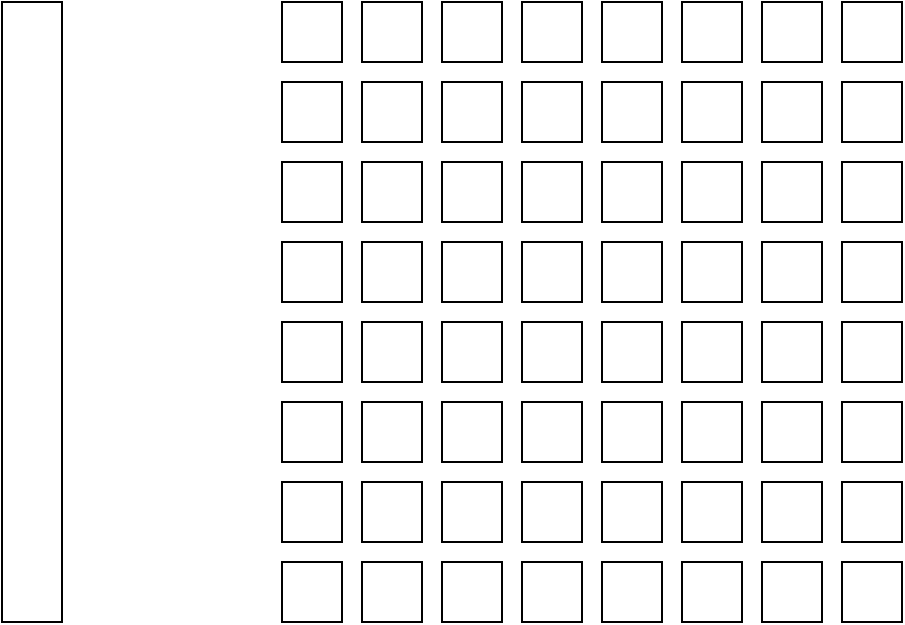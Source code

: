 <mxfile version="21.1.8" type="github">
  <diagram name="페이지-1" id="brf2gDq2IS7utrXP4Lgy">
    <mxGraphModel dx="2074" dy="1150" grid="1" gridSize="10" guides="1" tooltips="1" connect="1" arrows="1" fold="1" page="1" pageScale="1" pageWidth="827" pageHeight="1169" math="0" shadow="0">
      <root>
        <mxCell id="0" />
        <mxCell id="1" parent="0" />
        <mxCell id="QDSmXFoF4ZkWegxllBMF-1" value="" style="rounded=0;whiteSpace=wrap;html=1;" vertex="1" parent="1">
          <mxGeometry x="490" y="300" width="30" height="30" as="geometry" />
        </mxCell>
        <mxCell id="QDSmXFoF4ZkWegxllBMF-2" value="" style="rounded=0;whiteSpace=wrap;html=1;" vertex="1" parent="1">
          <mxGeometry x="490" y="340" width="30" height="30" as="geometry" />
        </mxCell>
        <mxCell id="QDSmXFoF4ZkWegxllBMF-3" value="" style="rounded=0;whiteSpace=wrap;html=1;" vertex="1" parent="1">
          <mxGeometry x="490" y="380" width="30" height="30" as="geometry" />
        </mxCell>
        <mxCell id="QDSmXFoF4ZkWegxllBMF-4" value="" style="rounded=0;whiteSpace=wrap;html=1;" vertex="1" parent="1">
          <mxGeometry x="530" y="380" width="30" height="30" as="geometry" />
        </mxCell>
        <mxCell id="QDSmXFoF4ZkWegxllBMF-5" value="" style="rounded=0;whiteSpace=wrap;html=1;" vertex="1" parent="1">
          <mxGeometry x="530" y="340" width="30" height="30" as="geometry" />
        </mxCell>
        <mxCell id="QDSmXFoF4ZkWegxllBMF-6" value="" style="rounded=0;whiteSpace=wrap;html=1;" vertex="1" parent="1">
          <mxGeometry x="530" y="300" width="30" height="30" as="geometry" />
        </mxCell>
        <mxCell id="QDSmXFoF4ZkWegxllBMF-7" value="" style="rounded=0;whiteSpace=wrap;html=1;" vertex="1" parent="1">
          <mxGeometry x="570" y="300" width="30" height="30" as="geometry" />
        </mxCell>
        <mxCell id="QDSmXFoF4ZkWegxllBMF-8" value="" style="rounded=0;whiteSpace=wrap;html=1;" vertex="1" parent="1">
          <mxGeometry x="570" y="340" width="30" height="30" as="geometry" />
        </mxCell>
        <mxCell id="QDSmXFoF4ZkWegxllBMF-9" value="" style="rounded=0;whiteSpace=wrap;html=1;" vertex="1" parent="1">
          <mxGeometry x="570" y="380" width="30" height="30" as="geometry" />
        </mxCell>
        <mxCell id="QDSmXFoF4ZkWegxllBMF-10" value="" style="rounded=0;whiteSpace=wrap;html=1;" vertex="1" parent="1">
          <mxGeometry x="610" y="380" width="30" height="30" as="geometry" />
        </mxCell>
        <mxCell id="QDSmXFoF4ZkWegxllBMF-11" value="" style="rounded=0;whiteSpace=wrap;html=1;" vertex="1" parent="1">
          <mxGeometry x="610" y="340" width="30" height="30" as="geometry" />
        </mxCell>
        <mxCell id="QDSmXFoF4ZkWegxllBMF-12" value="" style="rounded=0;whiteSpace=wrap;html=1;" vertex="1" parent="1">
          <mxGeometry x="610" y="300" width="30" height="30" as="geometry" />
        </mxCell>
        <mxCell id="QDSmXFoF4ZkWegxllBMF-13" value="" style="rounded=0;whiteSpace=wrap;html=1;" vertex="1" parent="1">
          <mxGeometry x="490" y="420" width="30" height="30" as="geometry" />
        </mxCell>
        <mxCell id="QDSmXFoF4ZkWegxllBMF-14" value="" style="rounded=0;whiteSpace=wrap;html=1;" vertex="1" parent="1">
          <mxGeometry x="530" y="420" width="30" height="30" as="geometry" />
        </mxCell>
        <mxCell id="QDSmXFoF4ZkWegxllBMF-15" value="" style="rounded=0;whiteSpace=wrap;html=1;" vertex="1" parent="1">
          <mxGeometry x="570" y="420" width="30" height="30" as="geometry" />
        </mxCell>
        <mxCell id="QDSmXFoF4ZkWegxllBMF-16" value="" style="rounded=0;whiteSpace=wrap;html=1;" vertex="1" parent="1">
          <mxGeometry x="610" y="420" width="30" height="30" as="geometry" />
        </mxCell>
        <mxCell id="QDSmXFoF4ZkWegxllBMF-17" value="" style="rounded=0;whiteSpace=wrap;html=1;" vertex="1" parent="1">
          <mxGeometry x="490" y="460" width="30" height="30" as="geometry" />
        </mxCell>
        <mxCell id="QDSmXFoF4ZkWegxllBMF-18" value="" style="rounded=0;whiteSpace=wrap;html=1;" vertex="1" parent="1">
          <mxGeometry x="490" y="500" width="30" height="30" as="geometry" />
        </mxCell>
        <mxCell id="QDSmXFoF4ZkWegxllBMF-19" value="" style="rounded=0;whiteSpace=wrap;html=1;" vertex="1" parent="1">
          <mxGeometry x="490" y="540" width="30" height="30" as="geometry" />
        </mxCell>
        <mxCell id="QDSmXFoF4ZkWegxllBMF-20" value="" style="rounded=0;whiteSpace=wrap;html=1;" vertex="1" parent="1">
          <mxGeometry x="530" y="540" width="30" height="30" as="geometry" />
        </mxCell>
        <mxCell id="QDSmXFoF4ZkWegxllBMF-21" value="" style="rounded=0;whiteSpace=wrap;html=1;" vertex="1" parent="1">
          <mxGeometry x="530" y="500" width="30" height="30" as="geometry" />
        </mxCell>
        <mxCell id="QDSmXFoF4ZkWegxllBMF-22" value="" style="rounded=0;whiteSpace=wrap;html=1;" vertex="1" parent="1">
          <mxGeometry x="530" y="460" width="30" height="30" as="geometry" />
        </mxCell>
        <mxCell id="QDSmXFoF4ZkWegxllBMF-23" value="" style="rounded=0;whiteSpace=wrap;html=1;" vertex="1" parent="1">
          <mxGeometry x="570" y="460" width="30" height="30" as="geometry" />
        </mxCell>
        <mxCell id="QDSmXFoF4ZkWegxllBMF-24" value="" style="rounded=0;whiteSpace=wrap;html=1;" vertex="1" parent="1">
          <mxGeometry x="570" y="500" width="30" height="30" as="geometry" />
        </mxCell>
        <mxCell id="QDSmXFoF4ZkWegxllBMF-25" value="" style="rounded=0;whiteSpace=wrap;html=1;" vertex="1" parent="1">
          <mxGeometry x="570" y="540" width="30" height="30" as="geometry" />
        </mxCell>
        <mxCell id="QDSmXFoF4ZkWegxllBMF-26" value="" style="rounded=0;whiteSpace=wrap;html=1;" vertex="1" parent="1">
          <mxGeometry x="610" y="540" width="30" height="30" as="geometry" />
        </mxCell>
        <mxCell id="QDSmXFoF4ZkWegxllBMF-27" value="" style="rounded=0;whiteSpace=wrap;html=1;" vertex="1" parent="1">
          <mxGeometry x="610" y="500" width="30" height="30" as="geometry" />
        </mxCell>
        <mxCell id="QDSmXFoF4ZkWegxllBMF-28" value="" style="rounded=0;whiteSpace=wrap;html=1;" vertex="1" parent="1">
          <mxGeometry x="610" y="460" width="30" height="30" as="geometry" />
        </mxCell>
        <mxCell id="QDSmXFoF4ZkWegxllBMF-29" value="" style="rounded=0;whiteSpace=wrap;html=1;" vertex="1" parent="1">
          <mxGeometry x="490" y="580" width="30" height="30" as="geometry" />
        </mxCell>
        <mxCell id="QDSmXFoF4ZkWegxllBMF-30" value="" style="rounded=0;whiteSpace=wrap;html=1;" vertex="1" parent="1">
          <mxGeometry x="530" y="580" width="30" height="30" as="geometry" />
        </mxCell>
        <mxCell id="QDSmXFoF4ZkWegxllBMF-31" value="" style="rounded=0;whiteSpace=wrap;html=1;" vertex="1" parent="1">
          <mxGeometry x="570" y="580" width="30" height="30" as="geometry" />
        </mxCell>
        <mxCell id="QDSmXFoF4ZkWegxllBMF-32" value="" style="rounded=0;whiteSpace=wrap;html=1;" vertex="1" parent="1">
          <mxGeometry x="610" y="580" width="30" height="30" as="geometry" />
        </mxCell>
        <mxCell id="QDSmXFoF4ZkWegxllBMF-33" value="" style="rounded=0;whiteSpace=wrap;html=1;" vertex="1" parent="1">
          <mxGeometry x="650" y="460" width="30" height="30" as="geometry" />
        </mxCell>
        <mxCell id="QDSmXFoF4ZkWegxllBMF-34" value="" style="rounded=0;whiteSpace=wrap;html=1;" vertex="1" parent="1">
          <mxGeometry x="650" y="500" width="30" height="30" as="geometry" />
        </mxCell>
        <mxCell id="QDSmXFoF4ZkWegxllBMF-35" value="" style="rounded=0;whiteSpace=wrap;html=1;" vertex="1" parent="1">
          <mxGeometry x="650" y="540" width="30" height="30" as="geometry" />
        </mxCell>
        <mxCell id="QDSmXFoF4ZkWegxllBMF-36" value="" style="rounded=0;whiteSpace=wrap;html=1;" vertex="1" parent="1">
          <mxGeometry x="690" y="540" width="30" height="30" as="geometry" />
        </mxCell>
        <mxCell id="QDSmXFoF4ZkWegxllBMF-37" value="" style="rounded=0;whiteSpace=wrap;html=1;" vertex="1" parent="1">
          <mxGeometry x="690" y="500" width="30" height="30" as="geometry" />
        </mxCell>
        <mxCell id="QDSmXFoF4ZkWegxllBMF-38" value="" style="rounded=0;whiteSpace=wrap;html=1;" vertex="1" parent="1">
          <mxGeometry x="690" y="460" width="30" height="30" as="geometry" />
        </mxCell>
        <mxCell id="QDSmXFoF4ZkWegxllBMF-39" value="" style="rounded=0;whiteSpace=wrap;html=1;" vertex="1" parent="1">
          <mxGeometry x="730" y="460" width="30" height="30" as="geometry" />
        </mxCell>
        <mxCell id="QDSmXFoF4ZkWegxllBMF-40" value="" style="rounded=0;whiteSpace=wrap;html=1;" vertex="1" parent="1">
          <mxGeometry x="730" y="500" width="30" height="30" as="geometry" />
        </mxCell>
        <mxCell id="QDSmXFoF4ZkWegxllBMF-41" value="" style="rounded=0;whiteSpace=wrap;html=1;" vertex="1" parent="1">
          <mxGeometry x="730" y="540" width="30" height="30" as="geometry" />
        </mxCell>
        <mxCell id="QDSmXFoF4ZkWegxllBMF-42" value="" style="rounded=0;whiteSpace=wrap;html=1;" vertex="1" parent="1">
          <mxGeometry x="770" y="540" width="30" height="30" as="geometry" />
        </mxCell>
        <mxCell id="QDSmXFoF4ZkWegxllBMF-43" value="" style="rounded=0;whiteSpace=wrap;html=1;" vertex="1" parent="1">
          <mxGeometry x="770" y="500" width="30" height="30" as="geometry" />
        </mxCell>
        <mxCell id="QDSmXFoF4ZkWegxllBMF-44" value="" style="rounded=0;whiteSpace=wrap;html=1;" vertex="1" parent="1">
          <mxGeometry x="770" y="460" width="30" height="30" as="geometry" />
        </mxCell>
        <mxCell id="QDSmXFoF4ZkWegxllBMF-45" value="" style="rounded=0;whiteSpace=wrap;html=1;" vertex="1" parent="1">
          <mxGeometry x="650" y="580" width="30" height="30" as="geometry" />
        </mxCell>
        <mxCell id="QDSmXFoF4ZkWegxllBMF-46" value="" style="rounded=0;whiteSpace=wrap;html=1;" vertex="1" parent="1">
          <mxGeometry x="690" y="580" width="30" height="30" as="geometry" />
        </mxCell>
        <mxCell id="QDSmXFoF4ZkWegxllBMF-47" value="" style="rounded=0;whiteSpace=wrap;html=1;" vertex="1" parent="1">
          <mxGeometry x="730" y="580" width="30" height="30" as="geometry" />
        </mxCell>
        <mxCell id="QDSmXFoF4ZkWegxllBMF-48" value="" style="rounded=0;whiteSpace=wrap;html=1;" vertex="1" parent="1">
          <mxGeometry x="770" y="580" width="30" height="30" as="geometry" />
        </mxCell>
        <mxCell id="QDSmXFoF4ZkWegxllBMF-49" value="" style="rounded=0;whiteSpace=wrap;html=1;" vertex="1" parent="1">
          <mxGeometry x="650" y="300" width="30" height="30" as="geometry" />
        </mxCell>
        <mxCell id="QDSmXFoF4ZkWegxllBMF-50" value="" style="rounded=0;whiteSpace=wrap;html=1;" vertex="1" parent="1">
          <mxGeometry x="650" y="340" width="30" height="30" as="geometry" />
        </mxCell>
        <mxCell id="QDSmXFoF4ZkWegxllBMF-51" value="" style="rounded=0;whiteSpace=wrap;html=1;" vertex="1" parent="1">
          <mxGeometry x="650" y="380" width="30" height="30" as="geometry" />
        </mxCell>
        <mxCell id="QDSmXFoF4ZkWegxllBMF-52" value="" style="rounded=0;whiteSpace=wrap;html=1;" vertex="1" parent="1">
          <mxGeometry x="690" y="380" width="30" height="30" as="geometry" />
        </mxCell>
        <mxCell id="QDSmXFoF4ZkWegxllBMF-53" value="" style="rounded=0;whiteSpace=wrap;html=1;" vertex="1" parent="1">
          <mxGeometry x="690" y="340" width="30" height="30" as="geometry" />
        </mxCell>
        <mxCell id="QDSmXFoF4ZkWegxllBMF-54" value="" style="rounded=0;whiteSpace=wrap;html=1;" vertex="1" parent="1">
          <mxGeometry x="690" y="300" width="30" height="30" as="geometry" />
        </mxCell>
        <mxCell id="QDSmXFoF4ZkWegxllBMF-55" value="" style="rounded=0;whiteSpace=wrap;html=1;" vertex="1" parent="1">
          <mxGeometry x="730" y="300" width="30" height="30" as="geometry" />
        </mxCell>
        <mxCell id="QDSmXFoF4ZkWegxllBMF-56" value="" style="rounded=0;whiteSpace=wrap;html=1;" vertex="1" parent="1">
          <mxGeometry x="730" y="340" width="30" height="30" as="geometry" />
        </mxCell>
        <mxCell id="QDSmXFoF4ZkWegxllBMF-57" value="" style="rounded=0;whiteSpace=wrap;html=1;" vertex="1" parent="1">
          <mxGeometry x="730" y="380" width="30" height="30" as="geometry" />
        </mxCell>
        <mxCell id="QDSmXFoF4ZkWegxllBMF-58" value="" style="rounded=0;whiteSpace=wrap;html=1;" vertex="1" parent="1">
          <mxGeometry x="770" y="380" width="30" height="30" as="geometry" />
        </mxCell>
        <mxCell id="QDSmXFoF4ZkWegxllBMF-59" value="" style="rounded=0;whiteSpace=wrap;html=1;" vertex="1" parent="1">
          <mxGeometry x="770" y="340" width="30" height="30" as="geometry" />
        </mxCell>
        <mxCell id="QDSmXFoF4ZkWegxllBMF-60" value="" style="rounded=0;whiteSpace=wrap;html=1;" vertex="1" parent="1">
          <mxGeometry x="770" y="300" width="30" height="30" as="geometry" />
        </mxCell>
        <mxCell id="QDSmXFoF4ZkWegxllBMF-61" value="" style="rounded=0;whiteSpace=wrap;html=1;" vertex="1" parent="1">
          <mxGeometry x="650" y="420" width="30" height="30" as="geometry" />
        </mxCell>
        <mxCell id="QDSmXFoF4ZkWegxllBMF-62" value="" style="rounded=0;whiteSpace=wrap;html=1;" vertex="1" parent="1">
          <mxGeometry x="690" y="420" width="30" height="30" as="geometry" />
        </mxCell>
        <mxCell id="QDSmXFoF4ZkWegxllBMF-63" value="" style="rounded=0;whiteSpace=wrap;html=1;" vertex="1" parent="1">
          <mxGeometry x="730" y="420" width="30" height="30" as="geometry" />
        </mxCell>
        <mxCell id="QDSmXFoF4ZkWegxllBMF-64" value="" style="rounded=0;whiteSpace=wrap;html=1;" vertex="1" parent="1">
          <mxGeometry x="770" y="420" width="30" height="30" as="geometry" />
        </mxCell>
        <mxCell id="QDSmXFoF4ZkWegxllBMF-65" value="" style="rounded=0;whiteSpace=wrap;html=1;" vertex="1" parent="1">
          <mxGeometry x="350" y="300" width="30" height="310" as="geometry" />
        </mxCell>
      </root>
    </mxGraphModel>
  </diagram>
</mxfile>

